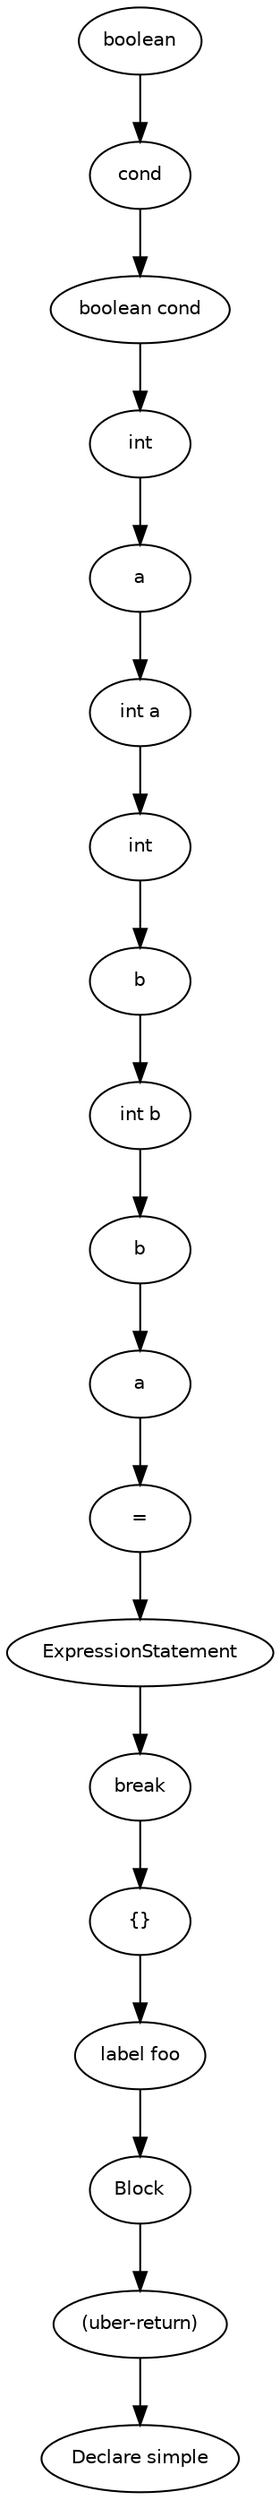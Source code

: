 digraph simple {
  19 [
    label = break,
    fontname = Helvetica,
    fontsize = 10
  ];
  18 [
    label = b,
    fontname = Helvetica,
    fontsize = 10
  ];
  17 [
    label = a,
    fontname = Helvetica,
    fontsize = 10
  ];
  16 [
    label = "=",
    fontname = Helvetica,
    fontsize = 10
  ];
  15 [
    label = ExpressionStatement,
    fontname = Helvetica,
    fontsize = 10
  ];
  14 [
    label = "{}",
    fontname = Helvetica,
    fontsize = 10
  ];
  12 [
    label = "label foo",
    fontname = Helvetica,
    fontsize = 10
  ];
  11 [
    label = b,
    fontname = Helvetica,
    fontsize = 10
  ];
  10 [
    label = int,
    fontname = Helvetica,
    fontsize = 10
  ];
  9 [
    label = "int b",
    fontname = Helvetica,
    fontsize = 10
  ];
  8 [
    label = a,
    fontname = Helvetica,
    fontsize = 10
  ];
  7 [
    label = int,
    fontname = Helvetica,
    fontsize = 10
  ];
  6 [
    label = "int a",
    fontname = Helvetica,
    fontsize = 10
  ];
  5 [
    label = cond,
    fontname = Helvetica,
    fontsize = 10
  ];
  4 [
    label = boolean,
    fontname = Helvetica,
    fontsize = 10
  ];
  3 [
    label = "boolean cond",
    fontname = Helvetica,
    fontsize = 10
  ];
  2 [
    label = "(uber-return)",
    fontname = Helvetica,
    fontsize = 10
  ];
  0 [
    label = "Declare simple",
    fontname = Helvetica,
    fontsize = 10
  ];
  21 [
    label = Block,
    fontname = Helvetica,
    fontsize = 10
  ];
  21 -> 2 [
    label = ""
  ];
  10 -> 11 [
    label = ""
  ];
  12 -> 21 [
    label = ""
  ];
  6 -> 10 [
    label = ""
  ];
  14 -> 12 [
    label = ""
  ];
  8 -> 6 [
    label = ""
  ];
  7 -> 8 [
    label = ""
  ];
  17 -> 16 [
    label = ""
  ];
  11 -> 9 [
    label = ""
  ];
  18 -> 17 [
    label = ""
  ];
  9 -> 18 [
    label = ""
  ];
  19 -> 14 [
    label = ""
  ];
  15 -> 19 [
    label = ""
  ];
  3 -> 7 [
    label = ""
  ];
  16 -> 15 [
    label = ""
  ];
  5 -> 3 [
    label = ""
  ];
  4 -> 5 [
    label = ""
  ];
  2 -> 0 [
    label = ""
  ];
}
